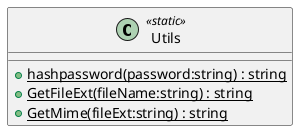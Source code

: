 @startuml
class Utils <<static>> {
    + {static} hashpassword(password:string) : string
    + {static} GetFileExt(fileName:string) : string
    + {static} GetMime(fileExt:string) : string
}
@enduml
